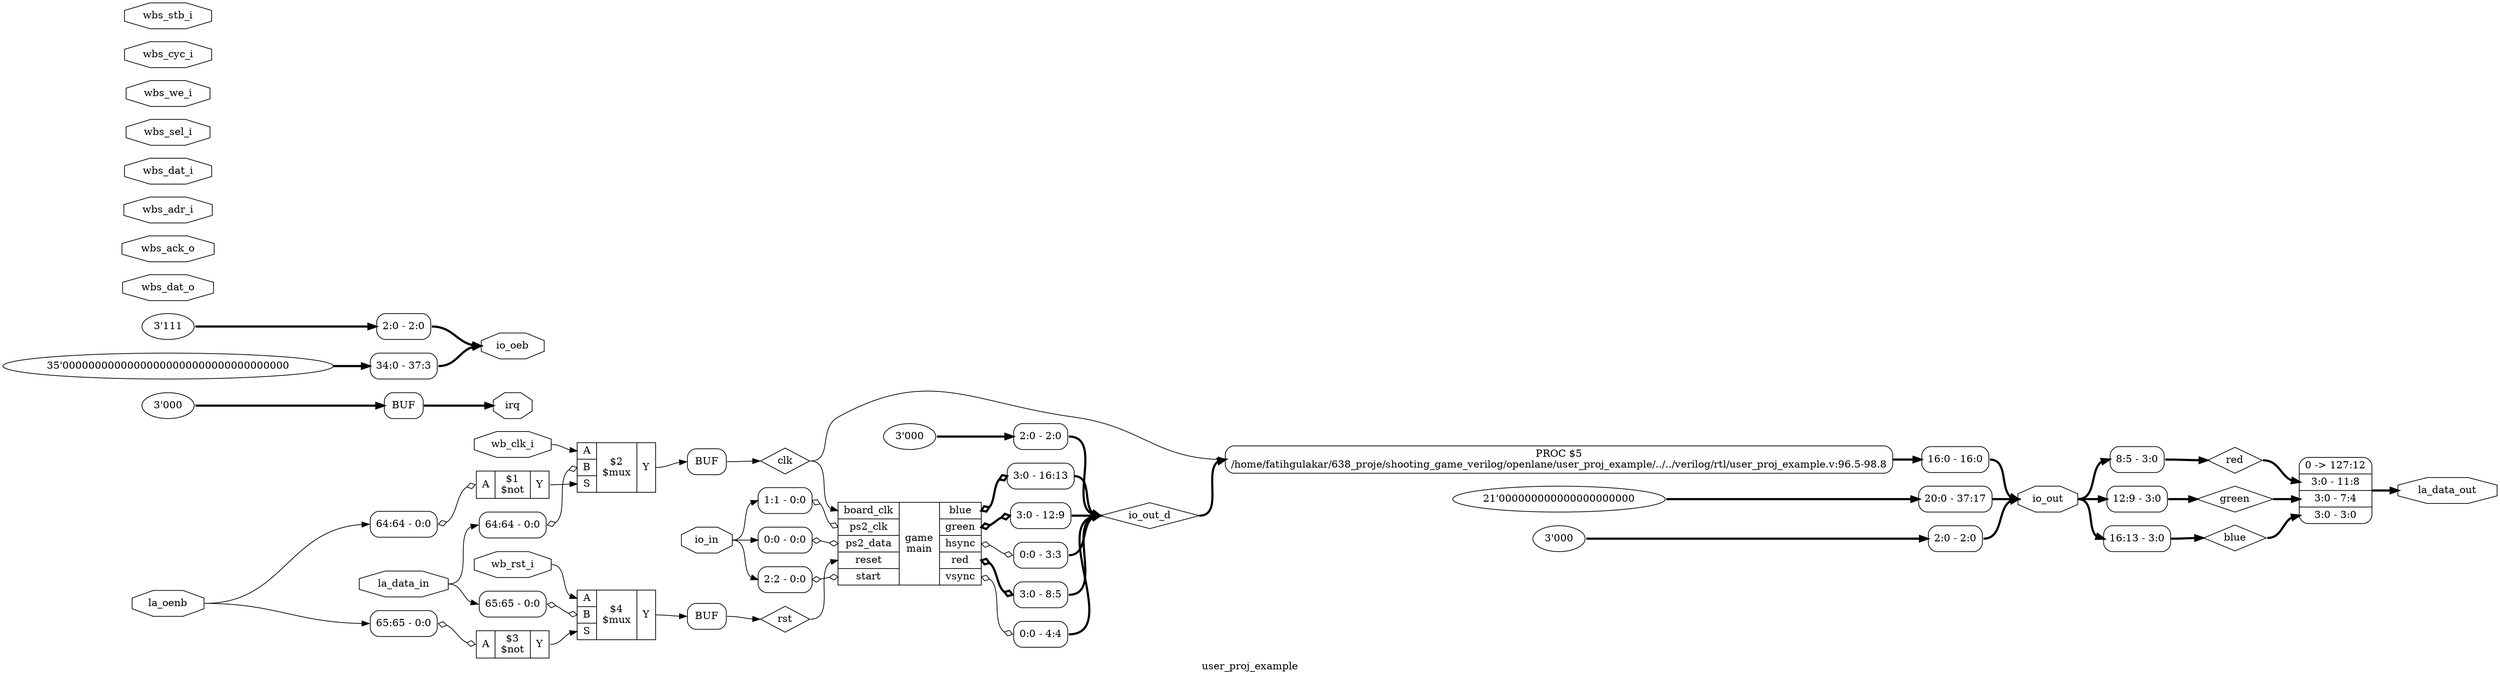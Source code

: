 digraph "user_proj_example" {
label="user_proj_example";
rankdir="LR";
remincross=true;
n6 [ shape=diamond, label="io_out_d", color="black", fontcolor="black" ];
n7 [ shape=diamond, label="blue", color="black", fontcolor="black" ];
n8 [ shape=diamond, label="green", color="black", fontcolor="black" ];
n9 [ shape=diamond, label="red", color="black", fontcolor="black" ];
n10 [ shape=diamond, label="rst", color="black", fontcolor="black" ];
n11 [ shape=diamond, label="clk", color="black", fontcolor="black" ];
n12 [ shape=octagon, label="irq", color="black", fontcolor="black" ];
n13 [ shape=octagon, label="io_oeb", color="black", fontcolor="black" ];
n14 [ shape=octagon, label="io_out", color="black", fontcolor="black" ];
n15 [ shape=octagon, label="io_in", color="black", fontcolor="black" ];
n16 [ shape=octagon, label="la_oenb", color="black", fontcolor="black" ];
n17 [ shape=octagon, label="la_data_out", color="black", fontcolor="black" ];
n18 [ shape=octagon, label="la_data_in", color="black", fontcolor="black" ];
n19 [ shape=octagon, label="wbs_dat_o", color="black", fontcolor="black" ];
n20 [ shape=octagon, label="wbs_ack_o", color="black", fontcolor="black" ];
n21 [ shape=octagon, label="wbs_adr_i", color="black", fontcolor="black" ];
n22 [ shape=octagon, label="wbs_dat_i", color="black", fontcolor="black" ];
n23 [ shape=octagon, label="wbs_sel_i", color="black", fontcolor="black" ];
n24 [ shape=octagon, label="wbs_we_i", color="black", fontcolor="black" ];
n25 [ shape=octagon, label="wbs_cyc_i", color="black", fontcolor="black" ];
n26 [ shape=octagon, label="wbs_stb_i", color="black", fontcolor="black" ];
n27 [ shape=octagon, label="wb_rst_i", color="black", fontcolor="black" ];
n28 [ shape=octagon, label="wb_clk_i", color="black", fontcolor="black" ];
c36 [ shape=record, label="{{<p29> board_clk|<p30> ps2_clk|<p31> ps2_data|<p32> reset|<p33> start}|game\nmain|{<p7> blue|<p8> green|<p34> hsync|<p9> red|<p35> vsync}}" ];
x0 [ shape=record, style=rounded, label="<s0> 3:0 - 16:13 " ];
c36:p7:e -> x0:w [arrowhead=odiamond, arrowtail=odiamond, dir=both, color="black", style="setlinewidth(3)", label=""];
x1 [ shape=record, style=rounded, label="<s0> 3:0 - 12:9 " ];
c36:p8:e -> x1:w [arrowhead=odiamond, arrowtail=odiamond, dir=both, color="black", style="setlinewidth(3)", label=""];
x2 [ shape=record, style=rounded, label="<s0> 3:0 - 8:5 " ];
c36:p9:e -> x2:w [arrowhead=odiamond, arrowtail=odiamond, dir=both, color="black", style="setlinewidth(3)", label=""];
x3 [ shape=record, style=rounded, label="<s0> 0:0 - 4:4 " ];
c36:p35:e -> x3:w [arrowhead=odiamond, arrowtail=odiamond, dir=both, color="black", label=""];
x4 [ shape=record, style=rounded, label="<s0> 0:0 - 3:3 " ];
c36:p34:e -> x4:w [arrowhead=odiamond, arrowtail=odiamond, dir=both, color="black", label=""];
x5 [ shape=record, style=rounded, label="<s0> 2:2 - 0:0 " ];
x5:e -> c36:p33:w [arrowhead=odiamond, arrowtail=odiamond, dir=both, color="black", label=""];
x6 [ shape=record, style=rounded, label="<s0> 1:1 - 0:0 " ];
x6:e -> c36:p30:w [arrowhead=odiamond, arrowtail=odiamond, dir=both, color="black", label=""];
x7 [ shape=record, style=rounded, label="<s0> 0:0 - 0:0 " ];
x7:e -> c36:p31:w [arrowhead=odiamond, arrowtail=odiamond, dir=both, color="black", label=""];
c41 [ shape=record, label="{{<p37> A|<p38> B|<p39> S}|$4\n$mux|{<p40> Y}}" ];
x8 [ shape=record, style=rounded, label="<s0> 65:65 - 0:0 " ];
x8:e -> c41:p38:w [arrowhead=odiamond, arrowtail=odiamond, dir=both, color="black", label=""];
c42 [ shape=record, label="{{<p37> A}|$3\n$not|{<p40> Y}}" ];
x9 [ shape=record, style=rounded, label="<s0> 65:65 - 0:0 " ];
x9:e -> c42:p37:w [arrowhead=odiamond, arrowtail=odiamond, dir=both, color="black", label=""];
c43 [ shape=record, label="{{<p37> A|<p38> B|<p39> S}|$2\n$mux|{<p40> Y}}" ];
x10 [ shape=record, style=rounded, label="<s0> 64:64 - 0:0 " ];
x10:e -> c43:p38:w [arrowhead=odiamond, arrowtail=odiamond, dir=both, color="black", label=""];
c44 [ shape=record, label="{{<p37> A}|$1\n$not|{<p40> Y}}" ];
x11 [ shape=record, style=rounded, label="<s0> 64:64 - 0:0 " ];
x11:e -> c44:p37:w [arrowhead=odiamond, arrowtail=odiamond, dir=both, color="black", label=""];
x13 [ shape=record, style=rounded, label="<s0> 16:0 - 16:0 " ];
p12 [shape=box, style=rounded, label="PROC $5\n/home/fatihgulakar/638_proje/shooting_game_verilog/openlane/user_proj_example/../../verilog/rtl/user_proj_example.v:96.5-98.8"];
x14 [ shape=record, style=rounded, label="<s0> 8:5 - 3:0 " ];
x15 [ shape=record, style=rounded, label="<s0> 12:9 - 3:0 " ];
x16 [ shape=record, style=rounded, label="<s0> 16:13 - 3:0 " ];
v17 [ label="21'000000000000000000000" ];
x18 [ shape=record, style=rounded, label="<s0> 20:0 - 37:17 " ];
v19 [ label="3'000" ];
x20 [ shape=record, style=rounded, label="<s0> 2:0 - 2:0 " ];
v21 [ label="3'111" ];
x22 [ shape=record, style=rounded, label="<s0> 2:0 - 2:0 " ];
v23 [ label="35'00000000000000000000000000000000000" ];
x24 [ shape=record, style=rounded, label="<s0> 34:0 - 37:3 " ];
v25 [ label="3'000" ];
x26 [ shape=record, style=rounded, label="<s0> 2:0 - 2:0 " ];
v27 [ label="3'000" ];
x28 [shape=box, style=rounded, label="BUF"];
x29 [ shape=record, style=rounded, label="0 -&gt; 127:12 |<s2> 3:0 - 11:8 |<s1> 3:0 - 7:4 |<s0> 3:0 - 3:0 " ];
x30 [shape=box, style=rounded, label="BUF"];
x31 [shape=box, style=rounded, label="BUF"];
x31:e:e -> n10:w [color="black", label=""];
n10:e -> c36:p32:w [color="black", label=""];
x30:e:e -> n11:w [color="black", label=""];
n11:e -> c36:p29:w [color="black", label=""];
n11:e -> p12:w [color="black", label=""];
x28:e:e -> n12:w [color="black", style="setlinewidth(3)", label=""];
x22:s0:e -> n13:w [color="black", style="setlinewidth(3)", label=""];
x24:s0:e -> n13:w [color="black", style="setlinewidth(3)", label=""];
x13:s0:e -> n14:w [color="black", style="setlinewidth(3)", label=""];
x18:s0:e -> n14:w [color="black", style="setlinewidth(3)", label=""];
x20:s0:e -> n14:w [color="black", style="setlinewidth(3)", label=""];
n14:e -> x14:s0:w [color="black", style="setlinewidth(3)", label=""];
n14:e -> x15:s0:w [color="black", style="setlinewidth(3)", label=""];
n14:e -> x16:s0:w [color="black", style="setlinewidth(3)", label=""];
n15:e -> x5:s0:w [color="black", label=""];
n15:e -> x6:s0:w [color="black", label=""];
n15:e -> x7:s0:w [color="black", label=""];
n16:e -> x11:s0:w [color="black", label=""];
n16:e -> x9:s0:w [color="black", label=""];
x29:e -> n17:w [color="black", style="setlinewidth(3)", label=""];
n18:e -> x10:s0:w [color="black", label=""];
n18:e -> x8:s0:w [color="black", label=""];
c41:p40:e -> x31:w:w [color="black", label=""];
n27:e -> c41:p37:w [color="black", label=""];
n28:e -> c43:p37:w [color="black", label=""];
c42:p40:e -> c41:p39:w [color="black", label=""];
c43:p40:e -> x30:w:w [color="black", label=""];
c44:p40:e -> c43:p39:w [color="black", label=""];
x0:s0:e -> n6:w [color="black", style="setlinewidth(3)", label=""];
x1:s0:e -> n6:w [color="black", style="setlinewidth(3)", label=""];
x26:s0:e -> n6:w [color="black", style="setlinewidth(3)", label=""];
x2:s0:e -> n6:w [color="black", style="setlinewidth(3)", label=""];
x3:s0:e -> n6:w [color="black", style="setlinewidth(3)", label=""];
x4:s0:e -> n6:w [color="black", style="setlinewidth(3)", label=""];
n6:e -> p12:w [color="black", style="setlinewidth(3)", label=""];
x16:e -> n7:w [color="black", style="setlinewidth(3)", label=""];
n7:e -> x29:s0:w [color="black", style="setlinewidth(3)", label=""];
x15:e -> n8:w [color="black", style="setlinewidth(3)", label=""];
n8:e -> x29:s1:w [color="black", style="setlinewidth(3)", label=""];
x14:e -> n9:w [color="black", style="setlinewidth(3)", label=""];
n9:e -> x29:s2:w [color="black", style="setlinewidth(3)", label=""];
v17:e -> x18:w [color="black", style="setlinewidth(3)", label=""];
v19:e -> x20:w [color="black", style="setlinewidth(3)", label=""];
v21:e -> x22:w [color="black", style="setlinewidth(3)", label=""];
v23:e -> x24:w [color="black", style="setlinewidth(3)", label=""];
v25:e -> x26:w [color="black", style="setlinewidth(3)", label=""];
v27:e -> x28:w:w [color="black", style="setlinewidth(3)", label=""];
p12:e -> x13:w [color="black", style="setlinewidth(3)", label=""];
}

